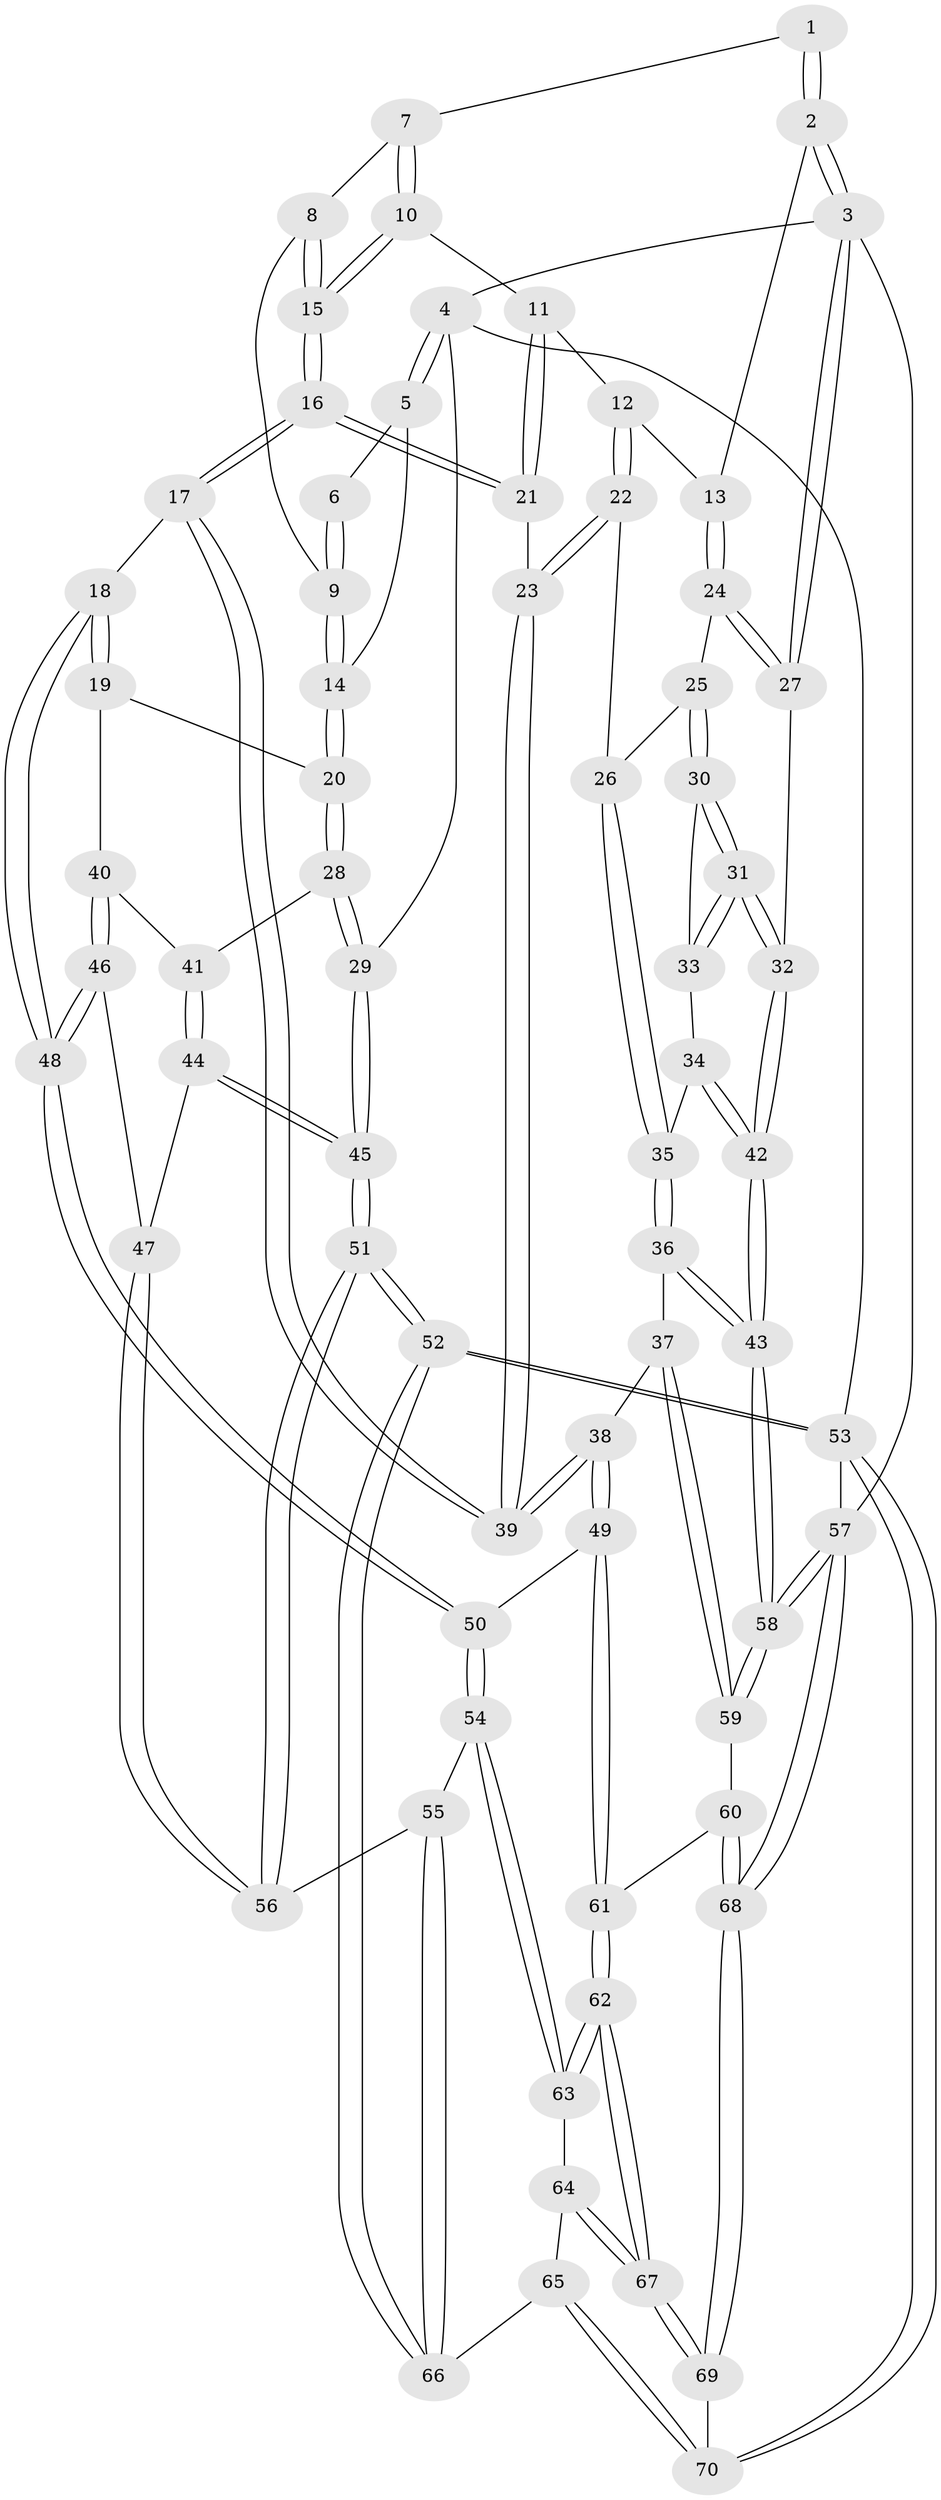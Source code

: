 // coarse degree distribution, {4: 0.2916666666666667, 2: 0.20833333333333334, 3: 0.4166666666666667, 5: 0.08333333333333333}
// Generated by graph-tools (version 1.1) at 2025/54/03/04/25 22:54:21]
// undirected, 70 vertices, 172 edges
graph export_dot {
  node [color=gray90,style=filled];
  1 [pos="+0.40556984808391155+0"];
  2 [pos="+0.8301316615154753+0"];
  3 [pos="+1+0"];
  4 [pos="+0+0"];
  5 [pos="+0+0"];
  6 [pos="+0.3548689564593844+0"];
  7 [pos="+0.42407163285020466+0.05835836083336292"];
  8 [pos="+0.3588288337153681+0.14825724432813916"];
  9 [pos="+0.28405671541160177+0.15279768634072968"];
  10 [pos="+0.5632629956062637+0.1530270299234759"];
  11 [pos="+0.6469782889681808+0.1400671696613158"];
  12 [pos="+0.6527365525853023+0.13742082535641154"];
  13 [pos="+0.7250348084297643+0.08609664921310625"];
  14 [pos="+0.1992190849468049+0.19772377235449676"];
  15 [pos="+0.4521089958192528+0.2231444649433925"];
  16 [pos="+0.4201556250584306+0.3831622305121255"];
  17 [pos="+0.4131705434952141+0.39978879353145635"];
  18 [pos="+0.31224778865506414+0.4037029991565613"];
  19 [pos="+0.19776670498184473+0.2839679169141573"];
  20 [pos="+0.17996055956035428+0.25995216807002375"];
  21 [pos="+0.5827965683904599+0.2747110409947969"];
  22 [pos="+0.6504844765870083+0.3484199901428673"];
  23 [pos="+0.6112735436477474+0.39371085975612935"];
  24 [pos="+0.7546454948807024+0.14355223770636152"];
  25 [pos="+0.788888902558732+0.2339701532544169"];
  26 [pos="+0.708290221508347+0.34061550197529084"];
  27 [pos="+1+0.2872072300318142"];
  28 [pos="+0.010405819528589814+0.2949327648290819"];
  29 [pos="+0+0.278145460847508"];
  30 [pos="+0.814794349503123+0.2680491586728643"];
  31 [pos="+0.9892173733941343+0.346422319229019"];
  32 [pos="+1+0.38882781142409867"];
  33 [pos="+0.7885465209573593+0.40864633154608837"];
  34 [pos="+0.7874985748155642+0.4113632391861579"];
  35 [pos="+0.7451219284911041+0.440060829287998"];
  36 [pos="+0.7393276355805001+0.4477297048607066"];
  37 [pos="+0.6025637182466815+0.5564584057012704"];
  38 [pos="+0.5634683778677598+0.52275387968163"];
  39 [pos="+0.5597755061280332+0.516623251770945"];
  40 [pos="+0.0970830011906548+0.487360347497013"];
  41 [pos="+0.07669547820060037+0.4734184925884078"];
  42 [pos="+1+0.5580917669900104"];
  43 [pos="+1+0.6623405747507722"];
  44 [pos="+0+0.5260465080312825"];
  45 [pos="+0+0.5137936792210323"];
  46 [pos="+0.13418059874445637+0.538421403830635"];
  47 [pos="+0.04125980240391878+0.5745454845862319"];
  48 [pos="+0.22291159440185362+0.5700131174809099"];
  49 [pos="+0.3214145795178788+0.670510469267105"];
  50 [pos="+0.23260817515948+0.6275124657018645"];
  51 [pos="+0+0.8754451547878398"];
  52 [pos="+0+0.9686907993363658"];
  53 [pos="+0+1"];
  54 [pos="+0.19492635138879597+0.6733643480821132"];
  55 [pos="+0.08628904278021629+0.7117066185606082"];
  56 [pos="+0.050344377275937165+0.712422359286678"];
  57 [pos="+1+1"];
  58 [pos="+1+0.6783608042118596"];
  59 [pos="+0.6275440381916549+0.612457526982252"];
  60 [pos="+0.5852402332669154+0.7717403940218555"];
  61 [pos="+0.4072102352718431+0.8074105409199012"];
  62 [pos="+0.401508126388006+0.8157285214121027"];
  63 [pos="+0.21391577928241326+0.844875573367718"];
  64 [pos="+0.21090866060811322+0.8491665814214058"];
  65 [pos="+0.14583551188755467+0.8881564647048626"];
  66 [pos="+0.14039310259785198+0.887284867003955"];
  67 [pos="+0.3676189360666226+1"];
  68 [pos="+0.8413643984560529+1"];
  69 [pos="+0.37413612104939625+1"];
  70 [pos="+0.25602320563389597+1"];
  1 -- 2;
  1 -- 2;
  1 -- 7;
  2 -- 3;
  2 -- 3;
  2 -- 13;
  3 -- 4;
  3 -- 27;
  3 -- 27;
  3 -- 57;
  4 -- 5;
  4 -- 5;
  4 -- 29;
  4 -- 53;
  5 -- 6;
  5 -- 14;
  6 -- 9;
  6 -- 9;
  7 -- 8;
  7 -- 10;
  7 -- 10;
  8 -- 9;
  8 -- 15;
  8 -- 15;
  9 -- 14;
  9 -- 14;
  10 -- 11;
  10 -- 15;
  10 -- 15;
  11 -- 12;
  11 -- 21;
  11 -- 21;
  12 -- 13;
  12 -- 22;
  12 -- 22;
  13 -- 24;
  13 -- 24;
  14 -- 20;
  14 -- 20;
  15 -- 16;
  15 -- 16;
  16 -- 17;
  16 -- 17;
  16 -- 21;
  16 -- 21;
  17 -- 18;
  17 -- 39;
  17 -- 39;
  18 -- 19;
  18 -- 19;
  18 -- 48;
  18 -- 48;
  19 -- 20;
  19 -- 40;
  20 -- 28;
  20 -- 28;
  21 -- 23;
  22 -- 23;
  22 -- 23;
  22 -- 26;
  23 -- 39;
  23 -- 39;
  24 -- 25;
  24 -- 27;
  24 -- 27;
  25 -- 26;
  25 -- 30;
  25 -- 30;
  26 -- 35;
  26 -- 35;
  27 -- 32;
  28 -- 29;
  28 -- 29;
  28 -- 41;
  29 -- 45;
  29 -- 45;
  30 -- 31;
  30 -- 31;
  30 -- 33;
  31 -- 32;
  31 -- 32;
  31 -- 33;
  31 -- 33;
  32 -- 42;
  32 -- 42;
  33 -- 34;
  34 -- 35;
  34 -- 42;
  34 -- 42;
  35 -- 36;
  35 -- 36;
  36 -- 37;
  36 -- 43;
  36 -- 43;
  37 -- 38;
  37 -- 59;
  37 -- 59;
  38 -- 39;
  38 -- 39;
  38 -- 49;
  38 -- 49;
  40 -- 41;
  40 -- 46;
  40 -- 46;
  41 -- 44;
  41 -- 44;
  42 -- 43;
  42 -- 43;
  43 -- 58;
  43 -- 58;
  44 -- 45;
  44 -- 45;
  44 -- 47;
  45 -- 51;
  45 -- 51;
  46 -- 47;
  46 -- 48;
  46 -- 48;
  47 -- 56;
  47 -- 56;
  48 -- 50;
  48 -- 50;
  49 -- 50;
  49 -- 61;
  49 -- 61;
  50 -- 54;
  50 -- 54;
  51 -- 52;
  51 -- 52;
  51 -- 56;
  51 -- 56;
  52 -- 53;
  52 -- 53;
  52 -- 66;
  52 -- 66;
  53 -- 70;
  53 -- 70;
  53 -- 57;
  54 -- 55;
  54 -- 63;
  54 -- 63;
  55 -- 56;
  55 -- 66;
  55 -- 66;
  57 -- 58;
  57 -- 58;
  57 -- 68;
  57 -- 68;
  58 -- 59;
  58 -- 59;
  59 -- 60;
  60 -- 61;
  60 -- 68;
  60 -- 68;
  61 -- 62;
  61 -- 62;
  62 -- 63;
  62 -- 63;
  62 -- 67;
  62 -- 67;
  63 -- 64;
  64 -- 65;
  64 -- 67;
  64 -- 67;
  65 -- 66;
  65 -- 70;
  65 -- 70;
  67 -- 69;
  67 -- 69;
  68 -- 69;
  68 -- 69;
  69 -- 70;
}
